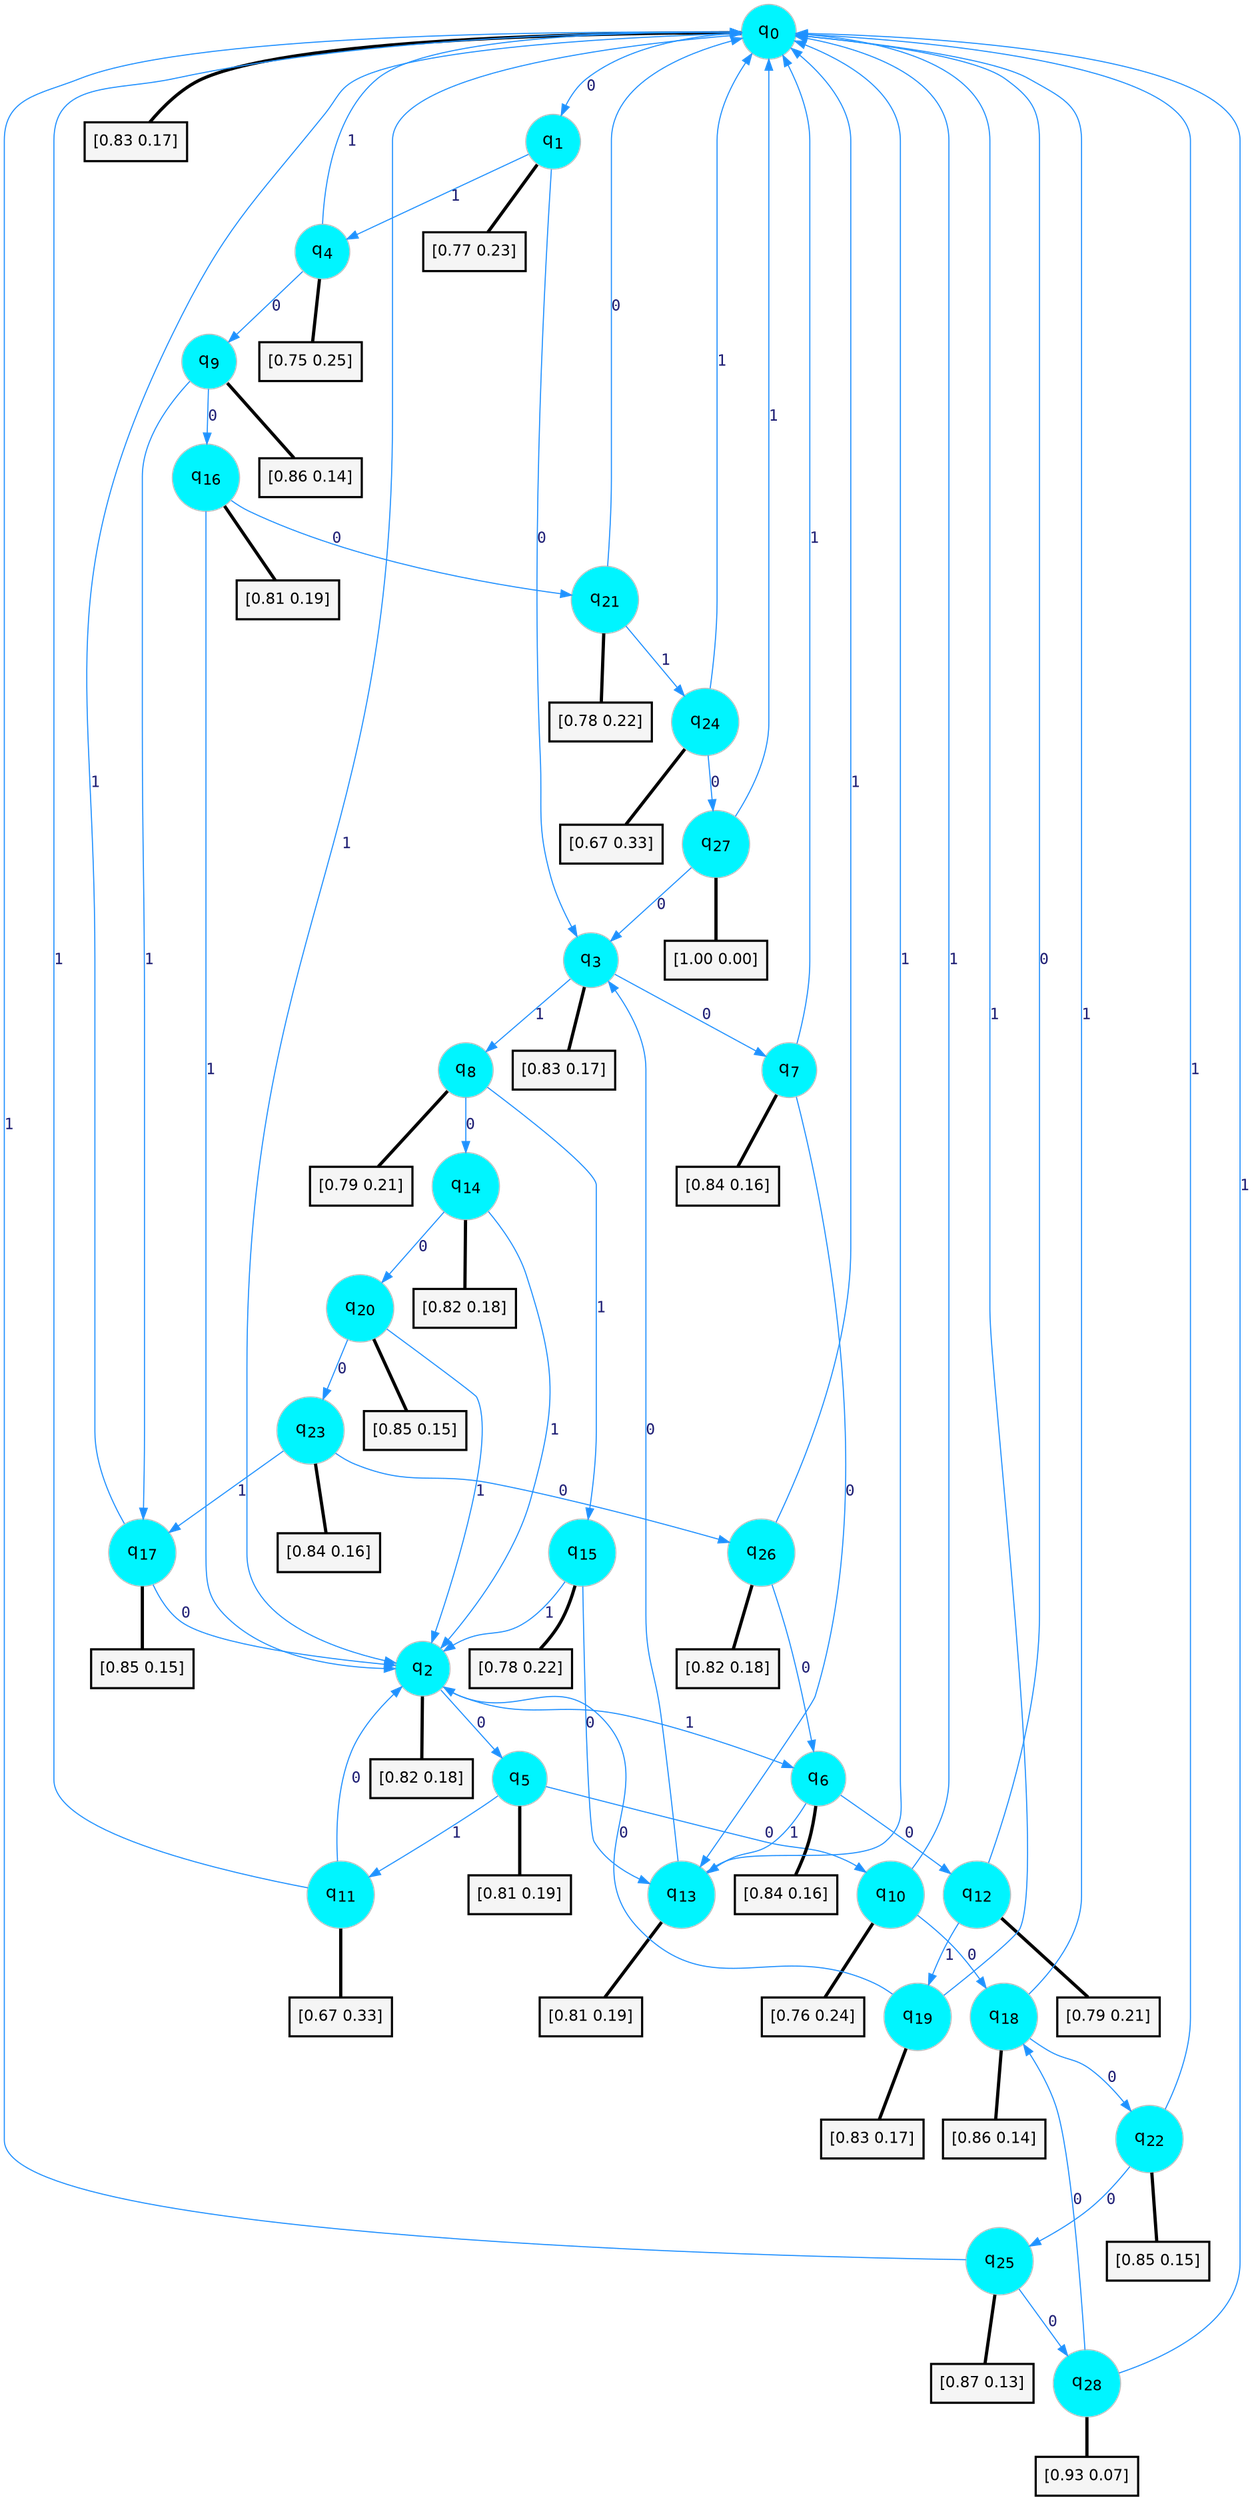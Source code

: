 digraph G {
graph [
bgcolor=transparent, dpi=300, rankdir=TD, size="40,25"];
node [
color=gray, fillcolor=turquoise1, fontcolor=black, fontname=Helvetica, fontsize=16, fontweight=bold, shape=circle, style=filled];
edge [
arrowsize=1, color=dodgerblue1, fontcolor=midnightblue, fontname=courier, fontweight=bold, penwidth=1, style=solid, weight=20];
0[label=<q<SUB>0</SUB>>];
1[label=<q<SUB>1</SUB>>];
2[label=<q<SUB>2</SUB>>];
3[label=<q<SUB>3</SUB>>];
4[label=<q<SUB>4</SUB>>];
5[label=<q<SUB>5</SUB>>];
6[label=<q<SUB>6</SUB>>];
7[label=<q<SUB>7</SUB>>];
8[label=<q<SUB>8</SUB>>];
9[label=<q<SUB>9</SUB>>];
10[label=<q<SUB>10</SUB>>];
11[label=<q<SUB>11</SUB>>];
12[label=<q<SUB>12</SUB>>];
13[label=<q<SUB>13</SUB>>];
14[label=<q<SUB>14</SUB>>];
15[label=<q<SUB>15</SUB>>];
16[label=<q<SUB>16</SUB>>];
17[label=<q<SUB>17</SUB>>];
18[label=<q<SUB>18</SUB>>];
19[label=<q<SUB>19</SUB>>];
20[label=<q<SUB>20</SUB>>];
21[label=<q<SUB>21</SUB>>];
22[label=<q<SUB>22</SUB>>];
23[label=<q<SUB>23</SUB>>];
24[label=<q<SUB>24</SUB>>];
25[label=<q<SUB>25</SUB>>];
26[label=<q<SUB>26</SUB>>];
27[label=<q<SUB>27</SUB>>];
28[label=<q<SUB>28</SUB>>];
29[label="[0.83 0.17]", shape=box,fontcolor=black, fontname=Helvetica, fontsize=14, penwidth=2, fillcolor=whitesmoke,color=black];
30[label="[0.77 0.23]", shape=box,fontcolor=black, fontname=Helvetica, fontsize=14, penwidth=2, fillcolor=whitesmoke,color=black];
31[label="[0.82 0.18]", shape=box,fontcolor=black, fontname=Helvetica, fontsize=14, penwidth=2, fillcolor=whitesmoke,color=black];
32[label="[0.83 0.17]", shape=box,fontcolor=black, fontname=Helvetica, fontsize=14, penwidth=2, fillcolor=whitesmoke,color=black];
33[label="[0.75 0.25]", shape=box,fontcolor=black, fontname=Helvetica, fontsize=14, penwidth=2, fillcolor=whitesmoke,color=black];
34[label="[0.81 0.19]", shape=box,fontcolor=black, fontname=Helvetica, fontsize=14, penwidth=2, fillcolor=whitesmoke,color=black];
35[label="[0.84 0.16]", shape=box,fontcolor=black, fontname=Helvetica, fontsize=14, penwidth=2, fillcolor=whitesmoke,color=black];
36[label="[0.84 0.16]", shape=box,fontcolor=black, fontname=Helvetica, fontsize=14, penwidth=2, fillcolor=whitesmoke,color=black];
37[label="[0.79 0.21]", shape=box,fontcolor=black, fontname=Helvetica, fontsize=14, penwidth=2, fillcolor=whitesmoke,color=black];
38[label="[0.86 0.14]", shape=box,fontcolor=black, fontname=Helvetica, fontsize=14, penwidth=2, fillcolor=whitesmoke,color=black];
39[label="[0.76 0.24]", shape=box,fontcolor=black, fontname=Helvetica, fontsize=14, penwidth=2, fillcolor=whitesmoke,color=black];
40[label="[0.67 0.33]", shape=box,fontcolor=black, fontname=Helvetica, fontsize=14, penwidth=2, fillcolor=whitesmoke,color=black];
41[label="[0.79 0.21]", shape=box,fontcolor=black, fontname=Helvetica, fontsize=14, penwidth=2, fillcolor=whitesmoke,color=black];
42[label="[0.81 0.19]", shape=box,fontcolor=black, fontname=Helvetica, fontsize=14, penwidth=2, fillcolor=whitesmoke,color=black];
43[label="[0.82 0.18]", shape=box,fontcolor=black, fontname=Helvetica, fontsize=14, penwidth=2, fillcolor=whitesmoke,color=black];
44[label="[0.78 0.22]", shape=box,fontcolor=black, fontname=Helvetica, fontsize=14, penwidth=2, fillcolor=whitesmoke,color=black];
45[label="[0.81 0.19]", shape=box,fontcolor=black, fontname=Helvetica, fontsize=14, penwidth=2, fillcolor=whitesmoke,color=black];
46[label="[0.85 0.15]", shape=box,fontcolor=black, fontname=Helvetica, fontsize=14, penwidth=2, fillcolor=whitesmoke,color=black];
47[label="[0.86 0.14]", shape=box,fontcolor=black, fontname=Helvetica, fontsize=14, penwidth=2, fillcolor=whitesmoke,color=black];
48[label="[0.83 0.17]", shape=box,fontcolor=black, fontname=Helvetica, fontsize=14, penwidth=2, fillcolor=whitesmoke,color=black];
49[label="[0.85 0.15]", shape=box,fontcolor=black, fontname=Helvetica, fontsize=14, penwidth=2, fillcolor=whitesmoke,color=black];
50[label="[0.78 0.22]", shape=box,fontcolor=black, fontname=Helvetica, fontsize=14, penwidth=2, fillcolor=whitesmoke,color=black];
51[label="[0.85 0.15]", shape=box,fontcolor=black, fontname=Helvetica, fontsize=14, penwidth=2, fillcolor=whitesmoke,color=black];
52[label="[0.84 0.16]", shape=box,fontcolor=black, fontname=Helvetica, fontsize=14, penwidth=2, fillcolor=whitesmoke,color=black];
53[label="[0.67 0.33]", shape=box,fontcolor=black, fontname=Helvetica, fontsize=14, penwidth=2, fillcolor=whitesmoke,color=black];
54[label="[0.87 0.13]", shape=box,fontcolor=black, fontname=Helvetica, fontsize=14, penwidth=2, fillcolor=whitesmoke,color=black];
55[label="[0.82 0.18]", shape=box,fontcolor=black, fontname=Helvetica, fontsize=14, penwidth=2, fillcolor=whitesmoke,color=black];
56[label="[1.00 0.00]", shape=box,fontcolor=black, fontname=Helvetica, fontsize=14, penwidth=2, fillcolor=whitesmoke,color=black];
57[label="[0.93 0.07]", shape=box,fontcolor=black, fontname=Helvetica, fontsize=14, penwidth=2, fillcolor=whitesmoke,color=black];
0->1 [label=0];
0->2 [label=1];
0->29 [arrowhead=none, penwidth=3,color=black];
1->3 [label=0];
1->4 [label=1];
1->30 [arrowhead=none, penwidth=3,color=black];
2->5 [label=0];
2->6 [label=1];
2->31 [arrowhead=none, penwidth=3,color=black];
3->7 [label=0];
3->8 [label=1];
3->32 [arrowhead=none, penwidth=3,color=black];
4->9 [label=0];
4->0 [label=1];
4->33 [arrowhead=none, penwidth=3,color=black];
5->10 [label=0];
5->11 [label=1];
5->34 [arrowhead=none, penwidth=3,color=black];
6->12 [label=0];
6->13 [label=1];
6->35 [arrowhead=none, penwidth=3,color=black];
7->13 [label=0];
7->0 [label=1];
7->36 [arrowhead=none, penwidth=3,color=black];
8->14 [label=0];
8->15 [label=1];
8->37 [arrowhead=none, penwidth=3,color=black];
9->16 [label=0];
9->17 [label=1];
9->38 [arrowhead=none, penwidth=3,color=black];
10->18 [label=0];
10->0 [label=1];
10->39 [arrowhead=none, penwidth=3,color=black];
11->2 [label=0];
11->0 [label=1];
11->40 [arrowhead=none, penwidth=3,color=black];
12->0 [label=0];
12->19 [label=1];
12->41 [arrowhead=none, penwidth=3,color=black];
13->3 [label=0];
13->0 [label=1];
13->42 [arrowhead=none, penwidth=3,color=black];
14->20 [label=0];
14->2 [label=1];
14->43 [arrowhead=none, penwidth=3,color=black];
15->13 [label=0];
15->2 [label=1];
15->44 [arrowhead=none, penwidth=3,color=black];
16->21 [label=0];
16->2 [label=1];
16->45 [arrowhead=none, penwidth=3,color=black];
17->2 [label=0];
17->0 [label=1];
17->46 [arrowhead=none, penwidth=3,color=black];
18->22 [label=0];
18->0 [label=1];
18->47 [arrowhead=none, penwidth=3,color=black];
19->2 [label=0];
19->0 [label=1];
19->48 [arrowhead=none, penwidth=3,color=black];
20->23 [label=0];
20->2 [label=1];
20->49 [arrowhead=none, penwidth=3,color=black];
21->0 [label=0];
21->24 [label=1];
21->50 [arrowhead=none, penwidth=3,color=black];
22->25 [label=0];
22->0 [label=1];
22->51 [arrowhead=none, penwidth=3,color=black];
23->26 [label=0];
23->17 [label=1];
23->52 [arrowhead=none, penwidth=3,color=black];
24->27 [label=0];
24->0 [label=1];
24->53 [arrowhead=none, penwidth=3,color=black];
25->28 [label=0];
25->0 [label=1];
25->54 [arrowhead=none, penwidth=3,color=black];
26->6 [label=0];
26->0 [label=1];
26->55 [arrowhead=none, penwidth=3,color=black];
27->3 [label=0];
27->0 [label=1];
27->56 [arrowhead=none, penwidth=3,color=black];
28->18 [label=0];
28->0 [label=1];
28->57 [arrowhead=none, penwidth=3,color=black];
}
